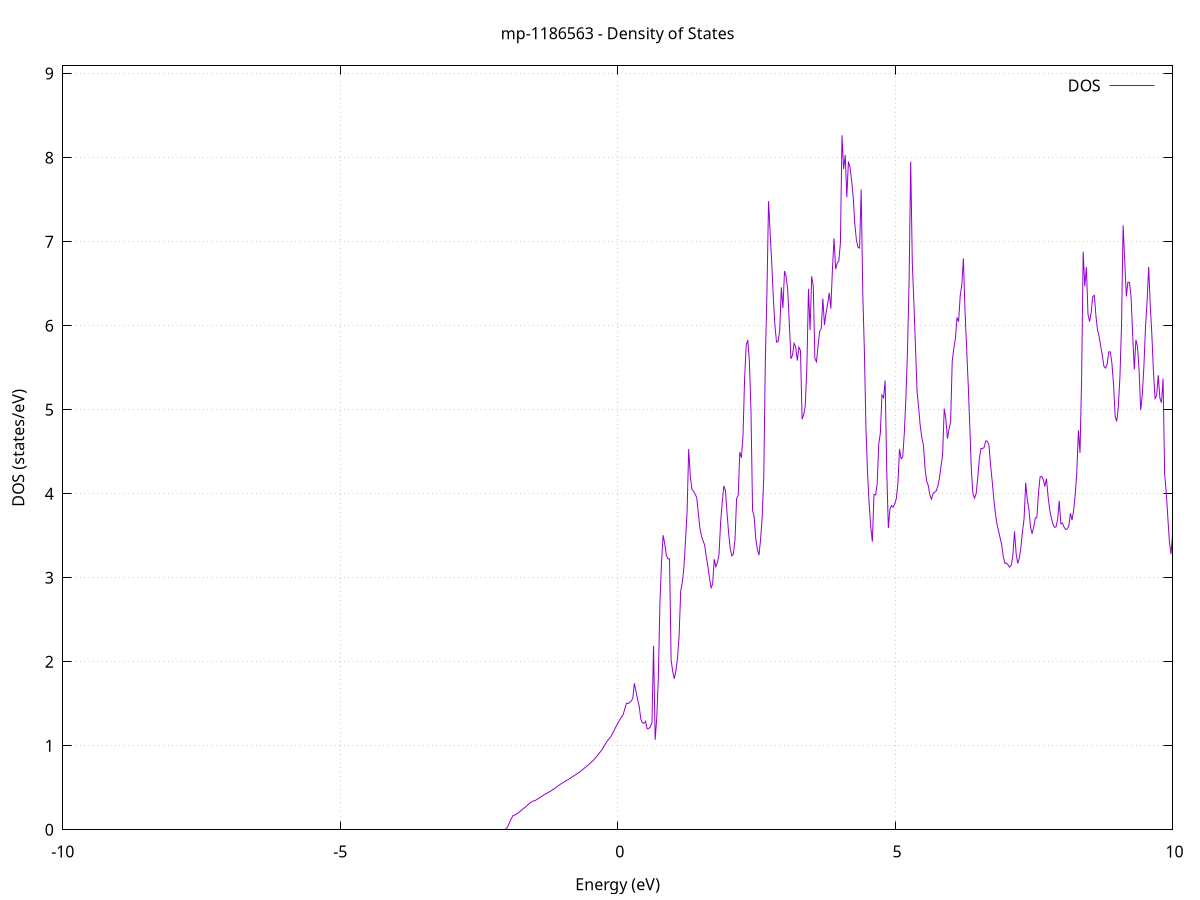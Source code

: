 set title 'mp-1186563 - Density of States'
set xlabel 'Energy (eV)'
set ylabel 'DOS (states/eV)'
set grid
set xrange [-10:10]
set yrange [0:9.092]
set xzeroaxis lt -1
set terminal png size 800,600
set output 'mp-1186563_dos_gnuplot.png'
plot '-' using 1:2 with lines title 'DOS'
-38.472700 0.000000
-38.443900 0.000000
-38.415200 0.000000
-38.386400 0.000000
-38.357600 0.000000
-38.328800 0.000000
-38.300000 0.000000
-38.271200 0.000000
-38.242400 0.000000
-38.213700 0.000000
-38.184900 0.000000
-38.156100 0.000000
-38.127300 0.000000
-38.098500 0.000000
-38.069700 0.000000
-38.040900 0.000000
-38.012100 0.000000
-37.983400 0.000000
-37.954600 0.000000
-37.925800 0.000000
-37.897000 0.000000
-37.868200 0.000000
-37.839400 0.000000
-37.810600 0.000000
-37.781900 0.000000
-37.753100 0.000000
-37.724300 0.000000
-37.695500 0.000000
-37.666700 0.000000
-37.637900 0.000000
-37.609100 0.000000
-37.580400 0.000000
-37.551600 0.000000
-37.522800 0.000000
-37.494000 0.000000
-37.465200 0.000000
-37.436400 0.000000
-37.407600 0.000000
-37.378900 0.000000
-37.350100 0.000000
-37.321300 0.000000
-37.292500 0.000000
-37.263700 0.000000
-37.234900 0.000000
-37.206100 0.000000
-37.177400 0.000000
-37.148600 0.000000
-37.119800 0.000000
-37.091000 0.000000
-37.062200 0.000000
-37.033400 0.000000
-37.004600 0.000000
-36.975900 0.000000
-36.947100 0.000000
-36.918300 0.000000
-36.889500 0.000000
-36.860700 0.000000
-36.831900 0.000000
-36.803100 0.000000
-36.774400 0.000000
-36.745600 0.000000
-36.716800 0.000000
-36.688000 0.000000
-36.659200 0.000000
-36.630400 0.000000
-36.601600 0.000000
-36.572900 0.000000
-36.544100 0.000000
-36.515300 0.000000
-36.486500 0.000000
-36.457700 0.000000
-36.428900 0.000000
-36.400100 0.000000
-36.371400 0.000000
-36.342600 0.000000
-36.313800 0.000000
-36.285000 0.000000
-36.256200 0.000000
-36.227400 0.000000
-36.198600 0.000000
-36.169900 0.000000
-36.141100 0.000000
-36.112300 0.000000
-36.083500 0.000000
-36.054700 0.000000
-36.025900 0.000000
-35.997100 0.000000
-35.968400 0.000000
-35.939600 0.000000
-35.910800 0.000000
-35.882000 0.000000
-35.853200 0.000000
-35.824400 0.000000
-35.795600 0.000000
-35.766900 0.000000
-35.738100 0.000000
-35.709300 0.000000
-35.680500 0.000000
-35.651700 0.000000
-35.622900 0.000000
-35.594100 0.000000
-35.565400 0.000000
-35.536600 0.000000
-35.507800 0.000000
-35.479000 0.000000
-35.450200 0.000000
-35.421400 0.000000
-35.392600 0.000000
-35.363900 0.000000
-35.335100 0.000000
-35.306300 0.000000
-35.277500 0.000000
-35.248700 0.000000
-35.219900 0.000000
-35.191100 0.000000
-35.162400 0.000000
-35.133600 0.000000
-35.104800 0.000000
-35.076000 0.000000
-35.047200 0.000000
-35.018400 0.000000
-34.989600 0.000000
-34.960900 0.000000
-34.932100 0.000000
-34.903300 0.000000
-34.874500 0.000000
-34.845700 0.000000
-34.816900 0.000000
-34.788100 0.000000
-34.759400 0.000000
-34.730600 0.000000
-34.701800 0.000000
-34.673000 0.000000
-34.644200 0.000000
-34.615400 0.000000
-34.586600 0.000000
-34.557900 0.000000
-34.529100 0.000000
-34.500300 0.000000
-34.471500 0.000000
-34.442700 0.000000
-34.413900 0.000000
-34.385100 0.000000
-34.356400 0.000000
-34.327600 0.000000
-34.298800 0.000000
-34.270000 0.000000
-34.241200 0.000000
-34.212400 0.000000
-34.183600 0.000000
-34.154900 0.000000
-34.126100 0.000000
-34.097300 0.000000
-34.068500 0.000000
-34.039700 0.000000
-34.010900 0.000000
-33.982100 0.000000
-33.953400 0.000000
-33.924600 0.000000
-33.895800 0.000000
-33.867000 0.000000
-33.838200 0.000000
-33.809400 0.000000
-33.780600 0.000000
-33.751900 0.000000
-33.723100 0.000000
-33.694300 0.000000
-33.665500 0.000000
-33.636700 0.000000
-33.607900 0.000000
-33.579100 0.000000
-33.550400 0.000000
-33.521600 0.000000
-33.492800 0.000000
-33.464000 0.000000
-33.435200 0.000000
-33.406400 0.000000
-33.377600 0.000000
-33.348900 0.000000
-33.320100 0.000000
-33.291300 0.000000
-33.262500 0.000000
-33.233700 0.000000
-33.204900 0.000000
-33.176100 0.000000
-33.147400 0.000000
-33.118600 0.000000
-33.089800 0.000000
-33.061000 0.000000
-33.032200 0.000000
-33.003400 0.000000
-32.974600 0.000000
-32.945900 0.000000
-32.917100 0.000000
-32.888300 0.000000
-32.859500 0.000000
-32.830700 0.000000
-32.801900 0.000000
-32.773100 0.000000
-32.744400 0.000000
-32.715600 0.000000
-32.686800 0.000000
-32.658000 0.000000
-32.629200 0.000000
-32.600400 0.000000
-32.571600 0.000000
-32.542900 0.000000
-32.514100 0.000000
-32.485300 0.000000
-32.456500 0.000000
-32.427700 0.000000
-32.398900 0.000000
-32.370100 0.000000
-32.341400 0.000000
-32.312600 0.000000
-32.283800 0.000000
-32.255000 0.000000
-32.226200 0.000000
-32.197400 0.000000
-32.168600 0.000000
-32.139900 0.000000
-32.111100 0.000000
-32.082300 0.000000
-32.053500 0.000000
-32.024700 0.000000
-31.995900 0.000000
-31.967100 0.000000
-31.938400 0.000000
-31.909600 0.000000
-31.880800 0.000000
-31.852000 0.000000
-31.823200 0.000000
-31.794400 0.000000
-31.765600 0.000000
-31.736900 0.000000
-31.708100 0.000000
-31.679300 0.000000
-31.650500 0.000000
-31.621700 0.000000
-31.592900 0.000000
-31.564100 0.000000
-31.535400 0.000000
-31.506600 0.000000
-31.477800 0.000000
-31.449000 0.000000
-31.420200 0.000000
-31.391400 0.000000
-31.362600 0.000000
-31.333900 0.000000
-31.305100 0.000000
-31.276300 0.000000
-31.247500 0.000000
-31.218700 0.000000
-31.189900 0.000000
-31.161100 0.000000
-31.132400 0.000000
-31.103600 0.000000
-31.074800 0.000000
-31.046000 0.000000
-31.017200 0.000000
-30.988400 0.000000
-30.959600 0.000000
-30.930900 0.000000
-30.902100 0.000000
-30.873300 0.000000
-30.844500 0.000000
-30.815700 0.000000
-30.786900 0.000000
-30.758100 0.000000
-30.729400 0.000000
-30.700600 0.000000
-30.671800 0.000000
-30.643000 0.000000
-30.614200 0.000000
-30.585400 0.000000
-30.556600 0.000000
-30.527900 0.000000
-30.499100 0.000000
-30.470300 0.000000
-30.441500 0.000000
-30.412700 0.000000
-30.383900 0.000000
-30.355100 0.000000
-30.326400 0.000000
-30.297600 0.000000
-30.268800 0.000000
-30.240000 0.000000
-30.211200 0.000000
-30.182400 0.000000
-30.153600 0.000000
-30.124900 0.000000
-30.096100 0.000000
-30.067300 0.000000
-30.038500 0.000000
-30.009700 0.000000
-29.980900 0.000000
-29.952100 0.000000
-29.923400 0.000000
-29.894600 0.000000
-29.865800 0.000000
-29.837000 0.000000
-29.808200 0.000000
-29.779400 0.000000
-29.750600 0.000000
-29.721900 0.000000
-29.693100 0.000000
-29.664300 0.000000
-29.635500 0.000000
-29.606700 0.000000
-29.577900 0.000000
-29.549100 0.000000
-29.520400 0.000000
-29.491600 0.000000
-29.462800 0.000000
-29.434000 0.000000
-29.405200 0.000000
-29.376400 0.000000
-29.347600 0.000000
-29.318900 0.000000
-29.290100 0.000000
-29.261300 0.000000
-29.232500 0.000000
-29.203700 0.000000
-29.174900 0.000000
-29.146100 0.000000
-29.117400 0.000000
-29.088600 0.000000
-29.059800 0.000000
-29.031000 0.000000
-29.002200 0.000000
-28.973400 0.000000
-28.944600 0.000000
-28.915900 0.000000
-28.887100 0.000000
-28.858300 0.000000
-28.829500 0.000000
-28.800700 0.000000
-28.771900 0.000000
-28.743100 0.000000
-28.714400 0.000000
-28.685600 0.000000
-28.656800 0.000000
-28.628000 0.000000
-28.599200 0.000000
-28.570400 0.000000
-28.541600 0.000000
-28.512900 0.000000
-28.484100 0.000000
-28.455300 0.000000
-28.426500 0.000000
-28.397700 0.000000
-28.368900 0.000000
-28.340100 0.000000
-28.311400 0.000000
-28.282600 0.000000
-28.253800 0.000000
-28.225000 0.000000
-28.196200 0.000000
-28.167400 0.000000
-28.138600 0.000000
-28.109900 0.000000
-28.081100 0.000000
-28.052300 0.000000
-28.023500 0.000000
-27.994700 0.000000
-27.965900 0.000000
-27.937100 0.000000
-27.908400 0.000000
-27.879600 0.000000
-27.850800 0.000000
-27.822000 0.000000
-27.793200 0.000000
-27.764400 0.000000
-27.735600 0.000000
-27.706900 0.000000
-27.678100 0.000000
-27.649300 0.000000
-27.620500 0.000000
-27.591700 0.000000
-27.562900 0.000000
-27.534100 0.000000
-27.505400 0.000000
-27.476600 0.000000
-27.447800 0.000000
-27.419000 0.000000
-27.390200 0.000000
-27.361400 0.000000
-27.332600 0.000000
-27.303900 0.000000
-27.275100 0.000000
-27.246300 0.000000
-27.217500 0.000000
-27.188700 0.000000
-27.159900 0.000000
-27.131100 0.000000
-27.102400 0.000000
-27.073600 0.000000
-27.044800 0.000000
-27.016000 0.000000
-26.987200 0.000000
-26.958400 0.000000
-26.929600 0.000000
-26.900900 0.000000
-26.872100 0.000000
-26.843300 0.000000
-26.814500 0.000000
-26.785700 0.000000
-26.756900 0.000000
-26.728100 0.000000
-26.699400 0.000000
-26.670600 0.000000
-26.641800 0.000000
-26.613000 0.000000
-26.584200 0.000000
-26.555400 0.000000
-26.526600 0.000000
-26.497900 0.000000
-26.469100 0.000000
-26.440300 0.000000
-26.411500 0.000000
-26.382700 0.000000
-26.353900 0.000000
-26.325100 0.000000
-26.296400 0.000000
-26.267600 0.000000
-26.238800 0.000000
-26.210000 0.000000
-26.181200 0.000000
-26.152400 0.000000
-26.123600 0.000000
-26.094900 0.000000
-26.066100 0.000000
-26.037300 0.000000
-26.008500 0.000000
-25.979700 0.000000
-25.950900 0.000000
-25.922100 0.000000
-25.893400 0.000000
-25.864600 0.000000
-25.835800 0.000000
-25.807000 0.000000
-25.778200 0.000000
-25.749400 0.000000
-25.720600 0.000000
-25.691900 0.000000
-25.663100 0.000000
-25.634300 0.000000
-25.605500 0.000000
-25.576700 0.000000
-25.547900 0.000000
-25.519100 0.000000
-25.490400 0.000000
-25.461600 0.000000
-25.432800 0.000000
-25.404000 0.000000
-25.375200 0.000000
-25.346400 0.000000
-25.317600 0.000000
-25.288900 0.000000
-25.260100 0.000000
-25.231300 0.000000
-25.202500 0.000000
-25.173700 0.000000
-25.144900 0.000000
-25.116100 0.000000
-25.087400 0.000000
-25.058600 0.000000
-25.029800 0.000000
-25.001000 0.000000
-24.972200 0.000000
-24.943400 0.000000
-24.914600 0.000000
-24.885900 0.000000
-24.857100 0.000000
-24.828300 0.000000
-24.799500 0.000000
-24.770700 0.000000
-24.741900 0.000000
-24.713100 0.000000
-24.684400 0.000000
-24.655600 0.000000
-24.626800 0.000000
-24.598000 0.000000
-24.569200 0.000000
-24.540400 0.000000
-24.511600 0.000000
-24.482900 0.000000
-24.454100 0.000000
-24.425300 0.000000
-24.396500 0.000000
-24.367700 0.000000
-24.338900 0.000000
-24.310100 0.000000
-24.281400 0.000000
-24.252600 0.000000
-24.223800 0.000000
-24.195000 0.000000
-24.166200 0.000000
-24.137400 0.000000
-24.108600 0.000000
-24.079900 0.000000
-24.051100 0.000000
-24.022300 0.000000
-23.993500 0.000000
-23.964700 0.000000
-23.935900 0.000000
-23.907100 0.000000
-23.878400 0.000000
-23.849600 0.000000
-23.820800 0.000000
-23.792000 0.000000
-23.763200 0.000000
-23.734400 0.000000
-23.705600 0.000000
-23.676900 0.000000
-23.648100 0.000000
-23.619300 0.000000
-23.590500 0.000000
-23.561700 0.000000
-23.532900 0.000000
-23.504100 0.000000
-23.475400 0.000000
-23.446600 0.000000
-23.417800 0.000000
-23.389000 0.000000
-23.360200 0.000000
-23.331400 0.000000
-23.302600 0.000000
-23.273900 0.000000
-23.245100 0.000000
-23.216300 0.000000
-23.187500 0.000000
-23.158700 0.000000
-23.129900 0.000000
-23.101100 0.000000
-23.072400 0.000000
-23.043600 0.000000
-23.014800 0.000000
-22.986000 0.000000
-22.957200 0.000000
-22.928400 0.000000
-22.899600 0.000000
-22.870900 0.000000
-22.842100 0.000000
-22.813300 0.000000
-22.784500 0.000000
-22.755700 0.000000
-22.726900 0.000000
-22.698100 0.000000
-22.669400 0.000000
-22.640600 0.000000
-22.611800 0.000000
-22.583000 0.000000
-22.554200 0.000000
-22.525400 0.000000
-22.496600 0.000000
-22.467900 0.000000
-22.439100 0.000000
-22.410300 0.000000
-22.381500 0.000000
-22.352700 0.000000
-22.323900 0.000000
-22.295100 0.000000
-22.266400 0.000000
-22.237600 0.000000
-22.208800 0.000000
-22.180000 0.000000
-22.151200 0.000000
-22.122400 0.000000
-22.093600 0.000000
-22.064900 0.000000
-22.036100 0.000000
-22.007300 0.000000
-21.978500 0.000000
-21.949700 0.000000
-21.920900 0.000000
-21.892100 0.000000
-21.863400 0.000000
-21.834600 0.000000
-21.805800 0.000000
-21.777000 0.000000
-21.748200 12.306600
-21.719400 13.638500
-21.690600 38.828100
-21.661900 40.982100
-21.633100 51.389800
-21.604300 67.965900
-21.575500 12.069400
-21.546700 38.757600
-21.517900 34.981700
-21.489100 40.669100
-21.460400 38.738700
-21.431600 36.185700
-21.402800 67.665700
-21.374000 62.273400
-21.345200 74.571200
-21.316400 0.000000
-21.287600 0.000000
-21.258900 0.000000
-21.230100 0.000000
-21.201300 0.000000
-21.172500 0.000000
-21.143700 0.000000
-21.114900 0.000000
-21.086100 0.000000
-21.057400 0.000000
-21.028600 0.000000
-20.999800 0.000000
-20.971000 0.000000
-20.942200 0.000000
-20.913400 0.000000
-20.884600 0.000000
-20.855900 0.000000
-20.827100 0.000000
-20.798300 0.000000
-20.769500 0.000000
-20.740700 0.000000
-20.711900 0.000000
-20.683100 0.000000
-20.654400 0.000000
-20.625600 0.000000
-20.596800 0.000000
-20.568000 0.000000
-20.539200 0.000000
-20.510400 0.000000
-20.481600 0.000000
-20.452900 0.000000
-20.424100 0.000000
-20.395300 0.000000
-20.366500 0.000000
-20.337700 0.000000
-20.308900 0.000000
-20.280100 0.000000
-20.251400 0.000000
-20.222600 0.000000
-20.193800 0.000000
-20.165000 0.000000
-20.136200 0.000000
-20.107400 0.000000
-20.078600 0.000000
-20.049900 0.000000
-20.021100 0.000000
-19.992300 0.000000
-19.963500 0.000000
-19.934700 0.000000
-19.905900 0.000000
-19.877100 0.000000
-19.848400 0.000000
-19.819600 0.000000
-19.790800 0.000000
-19.762000 0.000000
-19.733200 0.000000
-19.704400 0.000000
-19.675600 0.000000
-19.646900 0.000000
-19.618100 0.000000
-19.589300 0.000000
-19.560500 0.000000
-19.531700 0.000000
-19.502900 0.000000
-19.474100 0.000000
-19.445400 0.000000
-19.416600 0.000000
-19.387800 0.000000
-19.359000 0.000000
-19.330200 0.000000
-19.301400 0.000000
-19.272600 0.000000
-19.243900 0.000000
-19.215100 0.000000
-19.186300 0.000000
-19.157500 0.000000
-19.128700 0.000000
-19.099900 0.000000
-19.071100 0.000000
-19.042400 0.000000
-19.013600 0.000000
-18.984800 0.000000
-18.956000 0.000000
-18.927200 0.000000
-18.898400 0.000000
-18.869600 0.000000
-18.840900 0.000000
-18.812100 0.000000
-18.783300 0.000000
-18.754500 0.000000
-18.725700 0.000000
-18.696900 0.000000
-18.668100 0.000000
-18.639400 0.000000
-18.610600 0.000000
-18.581800 0.000000
-18.553000 0.000000
-18.524200 0.000000
-18.495400 0.000000
-18.466600 0.000000
-18.437900 0.000000
-18.409100 0.000000
-18.380300 0.000000
-18.351500 0.000000
-18.322700 0.000000
-18.293900 0.000000
-18.265100 0.000000
-18.236400 0.000000
-18.207600 0.000000
-18.178800 0.000000
-18.150000 0.000000
-18.121200 0.000000
-18.092400 0.000000
-18.063600 0.000000
-18.034900 0.000000
-18.006100 0.000000
-17.977300 0.000000
-17.948500 0.000000
-17.919700 0.000000
-17.890900 0.000000
-17.862100 0.000000
-17.833400 0.000000
-17.804600 0.000000
-17.775800 0.000000
-17.747000 0.000000
-17.718200 0.000000
-17.689400 0.000000
-17.660600 0.000000
-17.631900 0.000000
-17.603100 0.000000
-17.574300 0.000000
-17.545500 0.000000
-17.516700 0.000000
-17.487900 0.000000
-17.459100 0.000000
-17.430400 0.000000
-17.401600 0.000000
-17.372800 0.000000
-17.344000 0.000000
-17.315200 0.000000
-17.286400 0.000000
-17.257600 0.000000
-17.228900 0.000000
-17.200100 0.000000
-17.171300 0.000000
-17.142500 0.000000
-17.113700 0.000000
-17.084900 0.000000
-17.056100 0.000000
-17.027400 0.000000
-16.998600 0.000000
-16.969800 0.000000
-16.941000 0.000000
-16.912200 0.000000
-16.883400 0.000000
-16.854600 0.000000
-16.825900 0.000000
-16.797100 0.000000
-16.768300 0.000000
-16.739500 0.000000
-16.710700 0.000000
-16.681900 0.000000
-16.653100 0.000000
-16.624400 0.000000
-16.595600 0.000000
-16.566800 0.000000
-16.538000 0.000000
-16.509200 0.000000
-16.480400 0.000000
-16.451600 0.000000
-16.422900 0.000000
-16.394100 0.000000
-16.365300 0.000000
-16.336500 0.000000
-16.307700 129.030300
-16.278900 0.000000
-16.250100 0.000000
-16.221400 0.000000
-16.192600 0.000000
-16.163800 0.000000
-16.135000 0.000000
-16.106200 0.000000
-16.077400 0.000000
-16.048600 0.000000
-16.019900 0.000000
-15.991100 0.000000
-15.962300 0.000000
-15.933500 0.000000
-15.904700 0.000000
-15.875900 0.000000
-15.847100 0.000000
-15.818400 0.000000
-15.789600 0.000000
-15.760800 0.000000
-15.732000 0.000000
-15.703200 0.000000
-15.674400 0.000000
-15.645600 0.000000
-15.616900 0.000000
-15.588100 0.000000
-15.559300 0.000000
-15.530500 0.000000
-15.501700 0.000000
-15.472900 0.000000
-15.444100 0.000000
-15.415400 0.000000
-15.386600 0.000000
-15.357800 0.000000
-15.329000 0.000000
-15.300200 0.000000
-15.271400 0.000000
-15.242600 0.000000
-15.213900 0.000000
-15.185100 0.000000
-15.156300 0.000000
-15.127500 0.000000
-15.098700 0.000000
-15.069900 0.000000
-15.041100 0.000000
-15.012400 0.000000
-14.983600 0.000000
-14.954800 0.000000
-14.926000 0.000000
-14.897200 0.000000
-14.868400 0.000000
-14.839600 0.000000
-14.810900 0.000000
-14.782100 0.000000
-14.753300 0.000000
-14.724500 0.000000
-14.695700 0.000000
-14.666900 0.000000
-14.638100 0.000000
-14.609400 0.000000
-14.580600 0.000000
-14.551800 0.000000
-14.523000 0.000000
-14.494200 0.000000
-14.465400 0.000000
-14.436600 0.000000
-14.407900 0.000000
-14.379100 0.000000
-14.350300 0.000000
-14.321500 0.000000
-14.292700 0.000000
-14.263900 0.000000
-14.235100 0.000000
-14.206400 0.000000
-14.177600 0.000000
-14.148800 0.000000
-14.120000 0.000000
-14.091200 0.000000
-14.062400 0.000000
-14.033600 0.000000
-14.004900 0.000000
-13.976100 0.000000
-13.947300 0.000000
-13.918500 0.000000
-13.889700 0.000000
-13.860900 0.000000
-13.832100 0.000000
-13.803400 0.000000
-13.774600 0.000000
-13.745800 0.000000
-13.717000 0.000000
-13.688200 0.000000
-13.659400 0.000000
-13.630600 0.000000
-13.601800 0.000000
-13.573100 0.000000
-13.544300 0.000000
-13.515500 0.000000
-13.486700 0.000000
-13.457900 0.000000
-13.429100 0.000000
-13.400300 0.000000
-13.371600 0.000000
-13.342800 0.000000
-13.314000 0.000000
-13.285200 0.000000
-13.256400 0.000000
-13.227600 0.000000
-13.198800 0.000000
-13.170100 0.000000
-13.141300 0.000000
-13.112500 0.000000
-13.083700 0.000000
-13.054900 0.000000
-13.026100 0.000000
-12.997300 0.000000
-12.968600 0.000000
-12.939800 0.000000
-12.911000 0.000000
-12.882200 0.000000
-12.853400 0.000000
-12.824600 0.000000
-12.795800 0.000000
-12.767100 0.000000
-12.738300 0.000000
-12.709500 0.000000
-12.680700 0.000000
-12.651900 0.000000
-12.623100 0.000000
-12.594300 0.000000
-12.565600 0.000000
-12.536800 0.000000
-12.508000 0.000000
-12.479200 0.000000
-12.450400 0.000000
-12.421600 0.000000
-12.392800 0.000000
-12.364100 0.000000
-12.335300 0.000000
-12.306500 0.000000
-12.277700 0.000000
-12.248900 0.000000
-12.220100 0.000000
-12.191300 0.000000
-12.162600 0.000000
-12.133800 0.000000
-12.105000 0.000000
-12.076200 0.000000
-12.047400 0.000000
-12.018600 0.000000
-11.989800 0.000000
-11.961100 0.000000
-11.932300 0.000000
-11.903500 0.000000
-11.874700 0.000000
-11.845900 0.000000
-11.817100 0.000000
-11.788300 0.000000
-11.759600 0.000000
-11.730800 0.000000
-11.702000 0.000000
-11.673200 0.000000
-11.644400 0.000000
-11.615600 0.000000
-11.586800 0.000000
-11.558100 0.000000
-11.529300 0.000000
-11.500500 0.000000
-11.471700 0.000000
-11.442900 0.000000
-11.414100 0.000000
-11.385300 0.000000
-11.356600 0.000000
-11.327800 0.000000
-11.299000 0.000000
-11.270200 0.000000
-11.241400 0.000000
-11.212600 0.000000
-11.183800 0.000000
-11.155100 0.000000
-11.126300 0.000000
-11.097500 0.000000
-11.068700 0.000000
-11.039900 0.000000
-11.011100 0.000000
-10.982300 0.000000
-10.953600 0.000000
-10.924800 0.000000
-10.896000 0.000000
-10.867200 0.000000
-10.838400 0.000000
-10.809600 0.000000
-10.780800 0.000000
-10.752100 0.000000
-10.723300 0.000000
-10.694500 0.000000
-10.665700 0.000000
-10.636900 0.000000
-10.608100 0.000000
-10.579300 0.000000
-10.550600 0.000000
-10.521800 0.000000
-10.493000 0.000000
-10.464200 0.000000
-10.435400 0.000000
-10.406600 0.000000
-10.377800 0.000000
-10.349100 0.000000
-10.320300 0.000000
-10.291500 0.000000
-10.262700 0.000000
-10.233900 0.000000
-10.205100 0.000000
-10.176300 0.000000
-10.147600 0.000000
-10.118800 0.000000
-10.090000 0.000000
-10.061200 0.000000
-10.032400 0.000000
-10.003600 0.000000
-9.974800 0.000000
-9.946100 0.000000
-9.917300 0.000000
-9.888500 0.000000
-9.859700 0.000000
-9.830900 0.000000
-9.802100 0.000000
-9.773300 0.000000
-9.744600 0.000000
-9.715800 0.000000
-9.687000 0.000000
-9.658200 0.000000
-9.629400 0.000000
-9.600600 0.000000
-9.571800 0.000000
-9.543100 0.000000
-9.514300 0.000000
-9.485500 0.000000
-9.456700 0.000000
-9.427900 0.000000
-9.399100 0.000000
-9.370300 0.000000
-9.341600 0.000000
-9.312800 0.000000
-9.284000 0.000000
-9.255200 0.000000
-9.226400 0.000000
-9.197600 0.000000
-9.168800 0.000000
-9.140100 0.000000
-9.111300 0.000000
-9.082500 0.000000
-9.053700 0.000000
-9.024900 0.000000
-8.996100 0.000000
-8.967300 0.000000
-8.938600 0.000000
-8.909800 0.000000
-8.881000 0.000000
-8.852200 0.000000
-8.823400 0.000000
-8.794600 0.000000
-8.765800 0.000000
-8.737100 0.000000
-8.708300 0.000000
-8.679500 0.000000
-8.650700 0.000000
-8.621900 0.000000
-8.593100 0.000000
-8.564300 0.000000
-8.535600 0.000000
-8.506800 0.000000
-8.478000 0.000000
-8.449200 0.000000
-8.420400 0.000000
-8.391600 0.000000
-8.362800 0.000000
-8.334100 0.000000
-8.305300 0.000000
-8.276500 0.000000
-8.247700 0.000000
-8.218900 0.000000
-8.190100 0.000000
-8.161300 0.000000
-8.132600 0.000000
-8.103800 0.000000
-8.075000 0.000000
-8.046200 0.000000
-8.017400 0.000000
-7.988600 0.000000
-7.959800 0.000000
-7.931100 0.000000
-7.902300 0.000000
-7.873500 0.000000
-7.844700 0.000000
-7.815900 0.000000
-7.787100 0.000000
-7.758300 0.000000
-7.729600 0.000000
-7.700800 0.000000
-7.672000 0.000000
-7.643200 0.000000
-7.614400 0.000000
-7.585600 0.000000
-7.556800 0.000000
-7.528100 0.000000
-7.499300 0.000000
-7.470500 0.000000
-7.441700 0.000000
-7.412900 0.000000
-7.384100 0.000000
-7.355300 0.000000
-7.326600 0.000000
-7.297800 0.000000
-7.269000 0.000000
-7.240200 0.000000
-7.211400 0.000000
-7.182600 0.000000
-7.153800 0.000000
-7.125100 0.000000
-7.096300 0.000000
-7.067500 0.000000
-7.038700 0.000000
-7.009900 0.000000
-6.981100 0.000000
-6.952300 0.000000
-6.923600 0.000000
-6.894800 0.000000
-6.866000 0.000000
-6.837200 0.000000
-6.808400 0.000000
-6.779600 0.000000
-6.750800 0.000000
-6.722100 0.000000
-6.693300 0.000000
-6.664500 0.000000
-6.635700 0.000000
-6.606900 0.000000
-6.578100 0.000000
-6.549300 0.000000
-6.520600 0.000000
-6.491800 0.000000
-6.463000 0.000000
-6.434200 0.000000
-6.405400 0.000000
-6.376600 0.000000
-6.347800 0.000000
-6.319100 0.000000
-6.290300 0.000000
-6.261500 0.000000
-6.232700 0.000000
-6.203900 0.000000
-6.175100 0.000000
-6.146300 0.000000
-6.117600 0.000000
-6.088800 0.000000
-6.060000 0.000000
-6.031200 0.000000
-6.002400 0.000000
-5.973600 0.000000
-5.944800 0.000000
-5.916100 0.000000
-5.887300 0.000000
-5.858500 0.000000
-5.829700 0.000000
-5.800900 0.000000
-5.772100 0.000000
-5.743300 0.000000
-5.714600 0.000000
-5.685800 0.000000
-5.657000 0.000000
-5.628200 0.000000
-5.599400 0.000000
-5.570600 0.000000
-5.541800 0.000000
-5.513100 0.000000
-5.484300 0.000000
-5.455500 0.000000
-5.426700 0.000000
-5.397900 0.000000
-5.369100 0.000000
-5.340300 0.000000
-5.311600 0.000000
-5.282800 0.000000
-5.254000 0.000000
-5.225200 0.000000
-5.196400 0.000000
-5.167600 0.000000
-5.138800 0.000000
-5.110100 0.000000
-5.081300 0.000000
-5.052500 0.000000
-5.023700 0.000000
-4.994900 0.000000
-4.966100 0.000000
-4.937300 0.000000
-4.908600 0.000000
-4.879800 0.000000
-4.851000 0.000000
-4.822200 0.000000
-4.793400 0.000000
-4.764600 0.000000
-4.735800 0.000000
-4.707100 0.000000
-4.678300 0.000000
-4.649500 0.000000
-4.620700 0.000000
-4.591900 0.000000
-4.563100 0.000000
-4.534300 0.000000
-4.505600 0.000000
-4.476800 0.000000
-4.448000 0.000000
-4.419200 0.000000
-4.390400 0.000000
-4.361600 0.000000
-4.332800 0.000000
-4.304100 0.000000
-4.275300 0.000000
-4.246500 0.000000
-4.217700 0.000000
-4.188900 0.000000
-4.160100 0.000000
-4.131300 0.000000
-4.102600 0.000000
-4.073800 0.000000
-4.045000 0.000000
-4.016200 0.000000
-3.987400 0.000000
-3.958600 0.000000
-3.929800 0.000000
-3.901100 0.000000
-3.872300 0.000000
-3.843500 0.000000
-3.814700 0.000000
-3.785900 0.000000
-3.757100 0.000000
-3.728300 0.000000
-3.699600 0.000000
-3.670800 0.000000
-3.642000 0.000000
-3.613200 0.000000
-3.584400 0.000000
-3.555600 0.000000
-3.526800 0.000000
-3.498100 0.000000
-3.469300 0.000000
-3.440500 0.000000
-3.411700 0.000000
-3.382900 0.000000
-3.354100 0.000000
-3.325300 0.000000
-3.296600 0.000000
-3.267800 0.000000
-3.239000 0.000000
-3.210200 0.000000
-3.181400 0.000000
-3.152600 0.000000
-3.123800 0.000000
-3.095100 0.000000
-3.066300 0.000000
-3.037500 0.000000
-3.008700 0.000000
-2.979900 0.000000
-2.951100 0.000000
-2.922300 0.000000
-2.893600 0.000000
-2.864800 0.000000
-2.836000 0.000000
-2.807200 0.000000
-2.778400 0.000000
-2.749600 0.000000
-2.720800 0.000000
-2.692100 0.000000
-2.663300 0.000000
-2.634500 0.000000
-2.605700 0.000000
-2.576900 0.000000
-2.548100 0.000000
-2.519300 0.000000
-2.490600 0.000000
-2.461800 0.000000
-2.433000 0.000000
-2.404200 0.000000
-2.375400 0.000000
-2.346600 0.000000
-2.317800 0.000000
-2.289100 0.000000
-2.260300 0.000000
-2.231500 0.000000
-2.202700 0.000000
-2.173900 0.000000
-2.145100 0.000000
-2.116300 0.000000
-2.087600 0.000000
-2.058800 0.000000
-2.030000 0.003200
-2.001200 0.019300
-1.972400 0.048900
-1.943600 0.092100
-1.914800 0.135700
-1.886100 0.169200
-1.857300 0.174800
-1.828500 0.184200
-1.799700 0.197000
-1.770900 0.211600
-1.742100 0.228000
-1.713300 0.246100
-1.684600 0.258700
-1.655800 0.273900
-1.627000 0.290900
-1.598200 0.308400
-1.569400 0.324300
-1.540600 0.336400
-1.511800 0.344600
-1.483100 0.349200
-1.454300 0.361500
-1.425500 0.373700
-1.396700 0.386100
-1.367900 0.398600
-1.339100 0.410600
-1.310300 0.422000
-1.281600 0.432900
-1.252800 0.443300
-1.224000 0.454400
-1.195200 0.466000
-1.166400 0.478100
-1.137600 0.490900
-1.108800 0.504500
-1.080100 0.518800
-1.051300 0.533700
-1.022500 0.545700
-0.993700 0.557300
-0.964900 0.569000
-0.936100 0.580700
-0.907300 0.592300
-0.878600 0.603800
-0.849800 0.615800
-0.821000 0.628200
-0.792200 0.640500
-0.763400 0.652900
-0.734600 0.665500
-0.705800 0.678100
-0.677100 0.690800
-0.648300 0.707400
-0.619500 0.722600
-0.590700 0.738200
-0.561900 0.754100
-0.533100 0.770300
-0.504300 0.786700
-0.475600 0.803300
-0.446800 0.820300
-0.418000 0.840700
-0.389200 0.864200
-0.360400 0.887500
-0.331600 0.911100
-0.302800 0.935500
-0.274100 0.959500
-0.245300 0.993700
-0.216500 1.027200
-0.187700 1.055600
-0.158900 1.079100
-0.130100 1.102900
-0.101300 1.135100
-0.072600 1.171300
-0.043800 1.209300
-0.015000 1.245900
0.013800 1.280100
0.042600 1.312400
0.071400 1.343300
0.100200 1.372800
0.128900 1.439100
0.157700 1.506200
0.186500 1.500900
0.215300 1.516300
0.244100 1.531800
0.272900 1.563200
0.301700 1.743500
0.330400 1.649500
0.359200 1.552600
0.388000 1.472900
0.416800 1.318700
0.445600 1.272700
0.474400 1.268600
0.503200 1.291300
0.531900 1.201500
0.560700 1.204800
0.589500 1.224400
0.618300 1.276400
0.647100 2.191500
0.675900 1.071000
0.704700 1.325300
0.733400 1.809800
0.762200 2.704400
0.791000 3.190100
0.819800 3.505700
0.848600 3.405100
0.877400 3.264900
0.906200 3.224600
0.934900 3.224900
0.963700 2.018900
0.992500 1.885100
1.021300 1.797600
1.050100 1.894700
1.078900 2.045300
1.107700 2.309200
1.136400 2.840800
1.165200 2.941500
1.194000 3.119500
1.222800 3.437900
1.251600 3.787100
1.280400 4.530600
1.309200 4.212100
1.337900 4.053400
1.366700 4.029200
1.395500 3.994700
1.424300 3.955800
1.453100 3.775600
1.481900 3.595400
1.510700 3.495700
1.539400 3.438900
1.568200 3.388400
1.597000 3.250700
1.625800 3.140500
1.654600 3.001400
1.683400 2.879400
1.712200 2.927000
1.740900 3.221300
1.769700 3.130200
1.798500 3.181200
1.827300 3.281400
1.856100 3.660900
1.884900 3.893200
1.913700 4.092500
1.942400 4.038300
1.971200 3.773800
2.000000 3.531200
2.028800 3.348700
2.057600 3.259800
2.086400 3.283000
2.115200 3.458100
2.143900 3.942900
2.172700 3.981300
2.201500 4.495600
2.230300 4.429100
2.259100 4.688100
2.287900 5.368200
2.316700 5.767600
2.345400 5.828500
2.374200 5.578600
2.403000 4.982500
2.431800 3.799600
2.460600 3.723400
2.489400 3.461900
2.518200 3.335200
2.546900 3.269100
2.575700 3.452000
2.604500 3.719500
2.633300 4.192400
2.662100 5.599600
2.690900 6.399900
2.719700 7.482600
2.748400 7.105600
2.777200 6.745400
2.806000 6.327400
2.834800 5.997600
2.863600 5.804800
2.892400 5.810700
2.921200 5.946400
2.949900 6.456100
2.978700 6.210100
3.007500 6.649500
3.036300 6.586100
3.065100 6.424000
3.093900 6.034800
3.122700 5.605100
3.151400 5.649000
3.180200 5.790100
3.209000 5.746700
3.237800 5.584000
3.266600 5.743700
3.295400 5.702300
3.324200 4.886700
3.352900 4.939500
3.381700 5.047100
3.410500 5.503000
3.439300 6.438100
3.468100 5.948600
3.496900 6.588400
3.525700 6.473100
3.554400 5.609400
3.583200 5.571400
3.612000 5.761000
3.640800 5.930000
3.669600 5.965800
3.698400 6.323600
3.727200 6.007400
3.755900 6.150100
3.784700 6.259000
3.813500 6.391700
3.842300 6.204500
3.871100 6.665200
3.899900 7.039000
3.928700 6.673000
3.957400 6.745200
3.986200 6.768500
4.015000 6.987900
4.043800 8.265200
4.072600 7.863600
4.101400 8.032600
4.130200 7.527600
4.158900 7.953500
4.187700 7.883900
4.216500 7.733400
4.245300 7.527400
4.274100 7.212700
4.302900 7.020800
4.331700 6.933500
4.360400 6.923100
4.389200 7.619800
4.418000 6.383400
4.446800 5.699100
4.475600 4.779500
4.504400 4.240000
4.533200 3.878000
4.561900 3.604000
4.590700 3.429800
4.619500 3.990300
4.648300 3.985900
4.677100 4.109700
4.705900 4.590600
4.734700 4.724200
4.763400 5.174200
4.792200 5.144000
4.821000 5.346500
4.849800 4.278400
4.878600 3.591600
4.907400 3.817300
4.936200 3.859300
4.964900 3.838100
4.993700 3.880300
5.022500 3.941700
5.051300 4.123100
5.080100 4.532100
5.108900 4.416100
5.137700 4.436900
5.166400 4.716000
5.195200 5.139300
5.224000 5.703900
5.252800 6.535400
5.281600 7.950900
5.310400 6.758300
5.339200 6.270200
5.367900 5.747900
5.396700 5.215700
5.425500 5.017400
5.454300 4.803500
5.483100 4.664400
5.511900 4.574100
5.540700 4.297600
5.569400 4.149400
5.598200 4.096900
5.627000 3.983900
5.655800 3.936200
5.684600 4.000900
5.713400 4.018000
5.742200 4.033100
5.770900 4.090400
5.799700 4.185800
5.828500 4.331900
5.857300 4.469400
5.886100 5.012800
5.914900 4.894500
5.943700 4.654400
5.972400 4.771800
6.001200 4.857700
6.030000 5.576300
6.058800 5.728400
6.087600 5.846000
6.116400 6.098500
6.145200 6.047100
6.173900 6.356800
6.202700 6.483700
6.231500 6.801200
6.260300 6.176600
6.289100 5.741800
6.317900 5.303400
6.346700 4.805300
6.375400 4.270100
6.404200 3.993900
6.433000 3.946700
6.461800 4.003800
6.490600 4.195000
6.519400 4.419600
6.548200 4.538100
6.576900 4.536900
6.605700 4.551500
6.634500 4.628400
6.663300 4.624000
6.692100 4.581700
6.720900 4.342300
6.749700 4.154500
6.778400 3.945500
6.807200 3.768300
6.836000 3.642600
6.864800 3.557600
6.893600 3.473000
6.922400 3.390800
6.951200 3.250900
6.979900 3.171200
7.008700 3.173500
7.037500 3.152100
7.066300 3.125800
7.095100 3.149700
7.123900 3.272000
7.152700 3.551000
7.181400 3.289800
7.210200 3.169800
7.239000 3.234400
7.267800 3.362300
7.296600 3.553000
7.325400 3.706200
7.354200 4.131900
7.382900 3.928000
7.411700 3.814800
7.440500 3.602900
7.469300 3.523300
7.498100 3.602000
7.526900 3.711000
7.555700 3.714600
7.584400 4.006200
7.613200 4.199900
7.642000 4.206000
7.670800 4.167700
7.699600 4.085500
7.728400 4.180900
7.757200 3.969200
7.785900 3.813700
7.814700 3.715000
7.843500 3.643100
7.872300 3.599300
7.901100 3.605300
7.929900 3.694200
7.958700 3.915900
7.987400 3.641900
8.016200 3.651100
8.045000 3.603800
8.073800 3.574300
8.102600 3.580900
8.131400 3.616300
8.160200 3.767200
8.188900 3.684900
8.217700 3.798700
8.246500 3.987700
8.275300 4.252600
8.304100 4.755400
8.332900 4.486200
8.361700 5.362700
8.390400 6.881500
8.419200 6.468600
8.448000 6.697400
8.476800 6.136300
8.505600 6.048700
8.534400 6.158400
8.563200 6.348300
8.591900 6.359100
8.620700 6.113700
8.649500 5.948000
8.678300 5.867500
8.707100 5.749400
8.735900 5.643100
8.764700 5.514100
8.793400 5.495300
8.822200 5.538400
8.851000 5.688300
8.879800 5.687100
8.908600 5.548400
8.937400 5.302600
8.966200 4.922300
8.994900 4.860300
9.023700 5.037600
9.052500 5.388100
9.081300 6.002800
9.110100 7.195100
9.138900 6.771300
9.167700 6.347800
9.196400 6.518200
9.225200 6.515500
9.254000 6.335800
9.282800 5.883100
9.311600 5.479000
9.340400 5.831200
9.369200 5.754000
9.397900 5.471500
9.426700 4.995000
9.455500 5.176500
9.484300 5.510800
9.513100 5.975600
9.541900 6.288200
9.570700 6.697800
9.599400 6.241400
9.628200 5.892800
9.657000 5.444000
9.685800 5.133800
9.714600 5.168500
9.743400 5.410100
9.772200 5.138200
9.800900 5.083600
9.829700 5.370300
9.858500 4.235800
9.887300 4.016200
9.916100 3.711200
9.944900 3.418600
9.973700 3.281700
10.002400 3.538900
10.031200 3.346800
10.060000 3.085900
10.088800 2.791300
10.117600 2.694000
10.146400 2.565100
10.175200 2.330200
10.203900 2.238100
10.232700 2.197900
10.261500 2.066200
10.290300 2.059600
10.319100 2.065700
10.347900 2.071900
10.376700 1.916900
10.405400 1.641300
10.434200 1.451300
10.463000 1.131400
10.491800 0.969500
10.520600 0.963700
10.549400 1.031200
10.578200 1.202400
10.606900 1.506500
10.635700 1.794000
10.664500 2.062500
10.693300 2.327900
10.722100 2.479300
10.750900 2.759800
10.779700 2.942300
10.808500 2.816400
10.837200 2.624800
10.866000 2.571300
10.894800 2.661700
10.923600 2.885100
10.952400 3.001600
10.981200 3.095200
11.010000 3.250800
11.038700 3.617400
11.067500 3.665800
11.096300 3.634200
11.125100 3.423300
11.153900 3.409900
11.182700 3.423200
11.211500 3.459100
11.240200 3.312800
11.269000 3.280600
11.297800 3.358000
11.326600 3.265400
11.355400 3.224200
11.384200 3.230400
11.413000 3.291100
11.441700 3.456700
11.470500 3.420100
11.499300 3.451000
11.528100 3.482400
11.556900 3.444200
11.585700 3.143300
11.614500 2.838500
11.643200 2.972000
11.672000 3.019700
11.700800 3.030000
11.729600 3.091500
11.758400 3.142400
11.787200 3.204100
11.816000 3.313600
11.844700 3.420600
11.873500 3.313500
11.902300 3.113500
11.931100 2.952500
11.959900 2.841400
11.988700 2.779800
12.017500 2.765100
12.046200 2.781700
12.075000 2.701500
12.103800 2.653900
12.132600 2.660500
12.161400 2.726600
12.190200 2.683400
12.219000 2.910600
12.247700 2.749800
12.276500 2.640600
12.305300 2.646800
12.334100 2.523300
12.362900 2.526800
12.391700 2.569100
12.420500 3.503800
12.449200 2.777000
12.478000 2.739100
12.506800 2.730400
12.535600 2.704400
12.564400 2.668900
12.593200 2.702600
12.622000 2.712400
12.650700 2.733300
12.679500 2.739900
12.708300 2.795100
12.737100 2.836700
12.765900 2.884800
12.794700 2.933100
12.823500 2.957400
12.852200 3.087200
12.881000 3.258200
12.909800 3.272400
12.938600 3.254700
12.967400 3.221300
12.996200 3.303900
13.025000 3.363200
13.053700 3.363800
13.082500 3.265800
13.111300 3.311500
13.140100 3.391600
13.168900 3.473000
13.197700 3.568700
13.226500 3.707600
13.255200 3.910100
13.284000 3.976400
13.312800 3.931300
13.341600 3.624600
13.370400 3.437700
13.399200 3.685800
13.428000 3.545600
13.456700 3.464100
13.485500 3.174200
13.514300 3.085000
13.543100 2.977300
13.571900 2.853300
13.600700 2.709500
13.629500 2.571500
13.658200 2.539000
13.687000 2.559800
13.715800 2.932500
13.744600 2.903000
13.773400 3.044100
13.802200 3.186500
13.831000 3.333400
13.859700 3.524100
13.888500 3.710300
13.917300 3.858600
13.946100 4.171700
13.974900 4.361000
14.003700 4.246200
14.032500 4.007000
14.061200 4.042100
14.090000 4.097600
14.118800 4.299700
14.147600 4.286500
14.176400 4.390100
14.205200 4.594200
14.234000 4.806200
14.262700 5.009600
14.291500 5.115400
14.320300 5.229600
14.349100 5.311600
14.377900 5.314800
14.406700 5.293400
14.435500 5.078800
14.464200 4.965500
14.493000 4.897400
14.521800 4.871000
14.550600 4.917700
14.579400 4.771500
14.608200 4.746900
14.637000 4.891100
14.665700 4.981400
14.694500 4.834400
14.723300 4.720500
14.752100 4.657900
14.780900 4.821600
14.809700 5.212100
14.838500 5.316100
14.867200 5.153600
14.896000 4.930700
14.924800 4.737900
14.953600 4.741600
14.982400 5.045000
15.011200 5.420300
15.040000 5.798100
15.068700 5.947100
15.097500 5.762000
15.126300 5.582900
15.155100 5.601000
15.183900 5.844000
15.212700 6.877000
15.241500 7.431600
15.270200 7.398200
15.299000 7.187800
15.327800 7.252300
15.356600 7.279700
15.385400 6.843400
15.414200 6.399800
15.443000 6.255500
15.471700 6.056900
15.500500 6.023400
15.529300 5.563500
15.558100 5.494600
15.586900 5.031100
15.615700 4.885000
15.644500 4.772700
15.673200 4.850900
15.702000 4.947400
15.730800 5.042000
15.759600 5.104900
15.788400 5.187000
15.817200 5.448000
15.846000 5.138600
15.874700 4.511900
15.903500 4.366100
15.932300 3.578400
15.961100 3.454000
15.989900 4.151700
16.018700 4.507300
16.047500 4.491400
16.076200 4.844400
16.105000 4.897400
16.133800 4.138900
16.162600 3.478800
16.191400 3.081600
16.220200 1.886300
16.249000 1.354900
16.277700 0.967600
16.306500 0.628200
16.335300 0.335300
16.364100 0.189500
16.392900 0.114200
16.421700 0.040800
16.450500 0.010200
16.479200 0.000600
16.508000 0.000000
16.536800 0.000000
16.565600 0.000000
16.594400 0.000000
16.623200 0.000000
16.652000 0.000000
16.680700 0.000000
16.709500 0.000000
16.738300 0.000000
16.767100 0.000000
16.795900 0.000000
16.824700 0.000000
16.853500 0.000000
16.882200 0.000000
16.911000 0.000000
16.939800 0.000000
16.968600 0.000000
16.997400 0.000000
17.026200 0.000000
17.055000 0.000000
17.083700 0.000000
17.112500 0.000000
17.141300 0.000000
17.170100 0.000000
17.198900 0.000000
17.227700 0.000000
17.256500 0.000000
17.285200 0.000000
17.314000 0.000000
17.342800 0.000000
17.371600 0.000000
17.400400 0.000000
17.429200 0.000000
17.458000 0.000000
17.486700 0.000000
17.515500 0.000000
17.544300 0.000000
17.573100 0.000000
17.601900 0.000000
17.630700 0.000000
17.659500 0.000000
17.688200 0.000000
17.717000 0.000000
17.745800 0.000000
17.774600 0.000000
17.803400 0.000000
17.832200 0.000000
17.861000 0.000000
17.889700 0.000000
17.918500 0.000000
17.947300 0.000000
17.976100 0.000000
18.004900 0.000000
18.033700 0.000000
18.062500 0.000000
18.091200 0.000000
18.120000 0.000000
18.148800 0.000000
18.177600 0.000000
18.206400 0.000000
18.235200 0.000000
18.264000 0.000000
18.292700 0.000000
18.321500 0.000000
18.350300 0.000000
18.379100 0.000000
18.407900 0.000000
18.436700 0.000000
18.465500 0.000000
18.494200 0.000000
18.523000 0.000000
18.551800 0.000000
18.580600 0.000000
18.609400 0.000000
18.638200 0.000000
18.667000 0.000000
18.695700 0.000000
18.724500 0.000000
18.753300 0.000000
18.782100 0.000000
18.810900 0.000000
18.839700 0.000000
18.868500 0.000000
18.897200 0.000000
18.926000 0.000000
18.954800 0.000000
18.983600 0.000000
19.012400 0.000000
19.041200 0.000000
19.070000 0.000000
19.098700 0.000000
e
